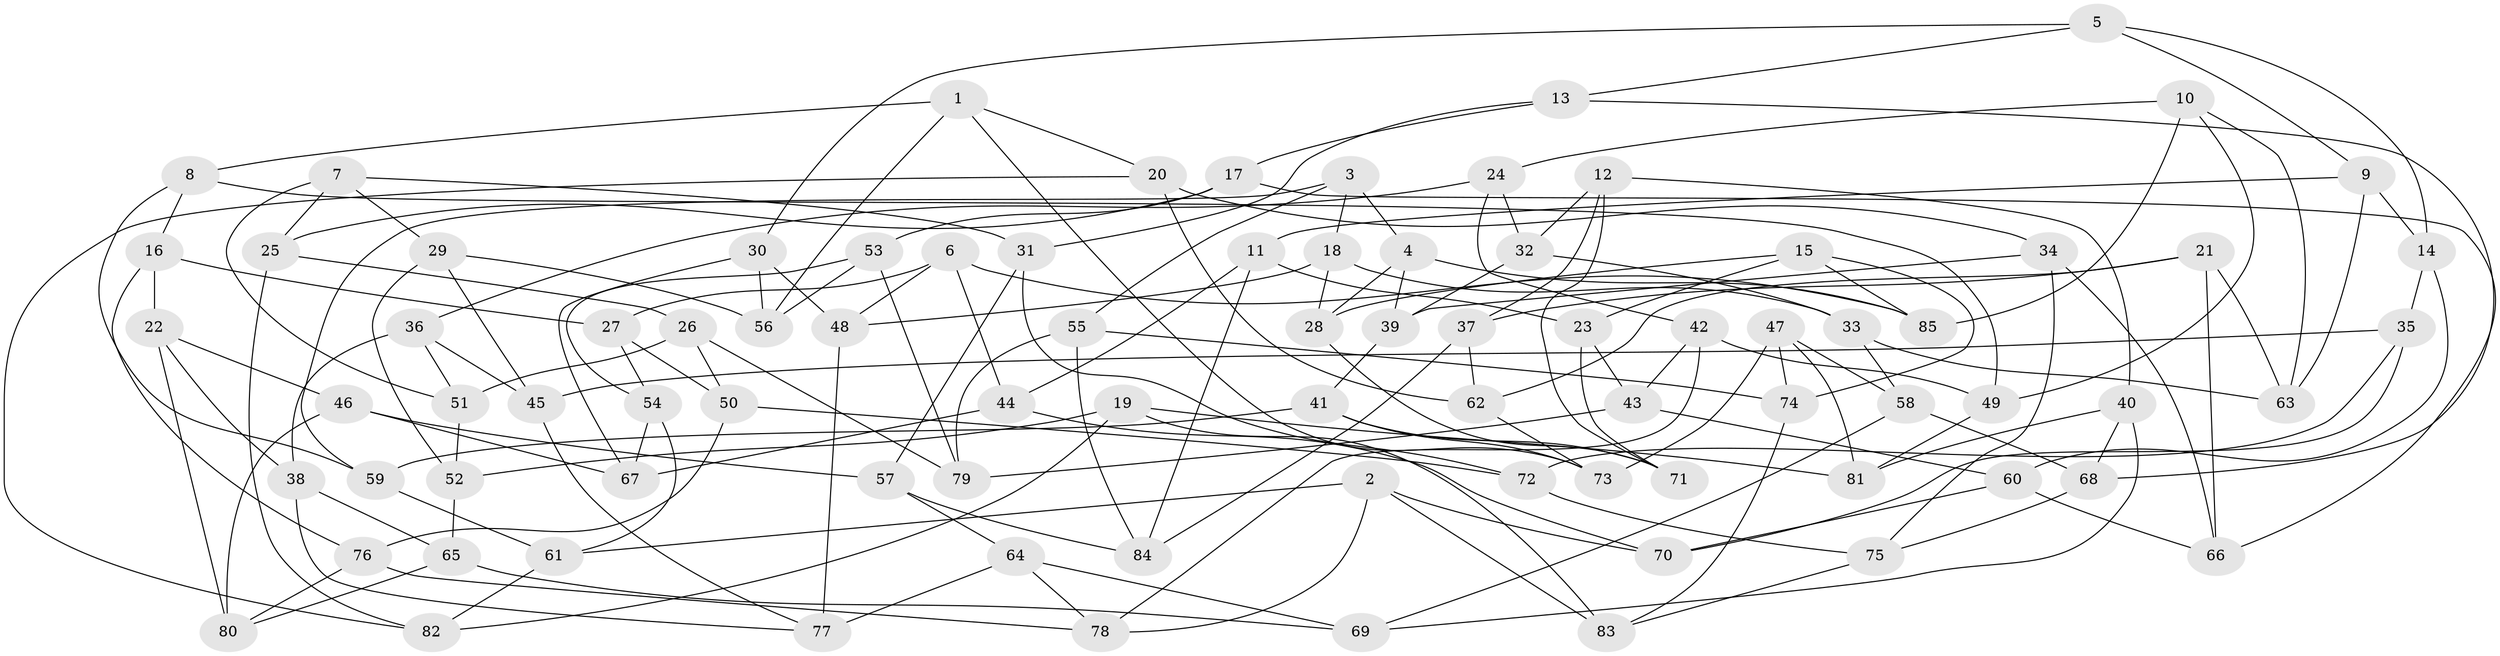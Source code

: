 // coarse degree distribution, {4: 0.559322033898305, 6: 0.3728813559322034, 5: 0.06779661016949153}
// Generated by graph-tools (version 1.1) at 2025/52/02/27/25 19:52:35]
// undirected, 85 vertices, 170 edges
graph export_dot {
graph [start="1"]
  node [color=gray90,style=filled];
  1;
  2;
  3;
  4;
  5;
  6;
  7;
  8;
  9;
  10;
  11;
  12;
  13;
  14;
  15;
  16;
  17;
  18;
  19;
  20;
  21;
  22;
  23;
  24;
  25;
  26;
  27;
  28;
  29;
  30;
  31;
  32;
  33;
  34;
  35;
  36;
  37;
  38;
  39;
  40;
  41;
  42;
  43;
  44;
  45;
  46;
  47;
  48;
  49;
  50;
  51;
  52;
  53;
  54;
  55;
  56;
  57;
  58;
  59;
  60;
  61;
  62;
  63;
  64;
  65;
  66;
  67;
  68;
  69;
  70;
  71;
  72;
  73;
  74;
  75;
  76;
  77;
  78;
  79;
  80;
  81;
  82;
  83;
  84;
  85;
  1 -- 8;
  1 -- 20;
  1 -- 56;
  1 -- 73;
  2 -- 61;
  2 -- 70;
  2 -- 83;
  2 -- 78;
  3 -- 55;
  3 -- 4;
  3 -- 59;
  3 -- 18;
  4 -- 28;
  4 -- 85;
  4 -- 39;
  5 -- 13;
  5 -- 30;
  5 -- 14;
  5 -- 9;
  6 -- 48;
  6 -- 85;
  6 -- 44;
  6 -- 27;
  7 -- 29;
  7 -- 51;
  7 -- 25;
  7 -- 31;
  8 -- 49;
  8 -- 16;
  8 -- 59;
  9 -- 11;
  9 -- 63;
  9 -- 14;
  10 -- 63;
  10 -- 85;
  10 -- 49;
  10 -- 24;
  11 -- 44;
  11 -- 84;
  11 -- 23;
  12 -- 37;
  12 -- 40;
  12 -- 32;
  12 -- 71;
  13 -- 17;
  13 -- 31;
  13 -- 68;
  14 -- 35;
  14 -- 60;
  15 -- 23;
  15 -- 74;
  15 -- 28;
  15 -- 85;
  16 -- 27;
  16 -- 22;
  16 -- 76;
  17 -- 53;
  17 -- 66;
  17 -- 25;
  18 -- 48;
  18 -- 28;
  18 -- 33;
  19 -- 52;
  19 -- 82;
  19 -- 83;
  19 -- 81;
  20 -- 82;
  20 -- 62;
  20 -- 34;
  21 -- 66;
  21 -- 63;
  21 -- 62;
  21 -- 37;
  22 -- 80;
  22 -- 38;
  22 -- 46;
  23 -- 43;
  23 -- 71;
  24 -- 36;
  24 -- 32;
  24 -- 42;
  25 -- 26;
  25 -- 82;
  26 -- 79;
  26 -- 51;
  26 -- 50;
  27 -- 54;
  27 -- 50;
  28 -- 71;
  29 -- 56;
  29 -- 45;
  29 -- 52;
  30 -- 56;
  30 -- 67;
  30 -- 48;
  31 -- 57;
  31 -- 72;
  32 -- 39;
  32 -- 33;
  33 -- 58;
  33 -- 63;
  34 -- 39;
  34 -- 66;
  34 -- 75;
  35 -- 72;
  35 -- 70;
  35 -- 45;
  36 -- 38;
  36 -- 45;
  36 -- 51;
  37 -- 62;
  37 -- 84;
  38 -- 65;
  38 -- 77;
  39 -- 41;
  40 -- 81;
  40 -- 68;
  40 -- 69;
  41 -- 59;
  41 -- 71;
  41 -- 73;
  42 -- 49;
  42 -- 78;
  42 -- 43;
  43 -- 79;
  43 -- 60;
  44 -- 67;
  44 -- 70;
  45 -- 77;
  46 -- 80;
  46 -- 67;
  46 -- 57;
  47 -- 73;
  47 -- 81;
  47 -- 74;
  47 -- 58;
  48 -- 77;
  49 -- 81;
  50 -- 72;
  50 -- 76;
  51 -- 52;
  52 -- 65;
  53 -- 54;
  53 -- 56;
  53 -- 79;
  54 -- 67;
  54 -- 61;
  55 -- 74;
  55 -- 84;
  55 -- 79;
  57 -- 64;
  57 -- 84;
  58 -- 69;
  58 -- 68;
  59 -- 61;
  60 -- 66;
  60 -- 70;
  61 -- 82;
  62 -- 73;
  64 -- 77;
  64 -- 69;
  64 -- 78;
  65 -- 80;
  65 -- 69;
  68 -- 75;
  72 -- 75;
  74 -- 83;
  75 -- 83;
  76 -- 80;
  76 -- 78;
}

